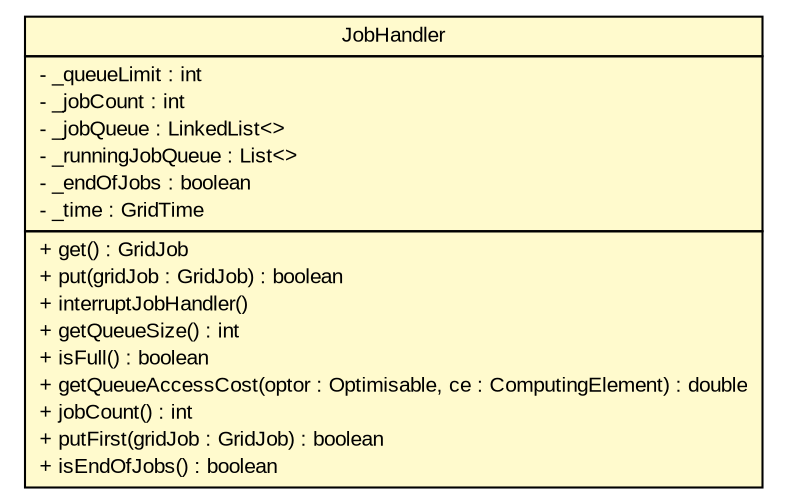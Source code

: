 #!/usr/local/bin/dot
#
# Class diagram 
# Generated by UMLGraph version R5_7_2-3-gee82a7 (http://www.umlgraph.org/)
#

digraph G {
	edge [fontname="arial",fontsize=10,labelfontname="arial",labelfontsize=10];
	node [fontname="arial",fontsize=10,shape=plaintext];
	nodesep=0.25;
	ranksep=0.5;
	// org.edg.data.replication.optorsim.JobHandler
	c5660 [label=<<table title="org.edg.data.replication.optorsim.JobHandler" border="0" cellborder="1" cellspacing="0" cellpadding="2" port="p" bgcolor="lemonChiffon" href="./JobHandler.html">
		<tr><td><table border="0" cellspacing="0" cellpadding="1">
<tr><td align="center" balign="center"> JobHandler </td></tr>
		</table></td></tr>
		<tr><td><table border="0" cellspacing="0" cellpadding="1">
<tr><td align="left" balign="left"> - _queueLimit : int </td></tr>
<tr><td align="left" balign="left"> - _jobCount : int </td></tr>
<tr><td align="left" balign="left"> - _jobQueue : LinkedList&lt;&gt; </td></tr>
<tr><td align="left" balign="left"> - _runningJobQueue : List&lt;&gt; </td></tr>
<tr><td align="left" balign="left"> - _endOfJobs : boolean </td></tr>
<tr><td align="left" balign="left"> - _time : GridTime </td></tr>
		</table></td></tr>
		<tr><td><table border="0" cellspacing="0" cellpadding="1">
<tr><td align="left" balign="left"> + get() : GridJob </td></tr>
<tr><td align="left" balign="left"> + put(gridJob : GridJob) : boolean </td></tr>
<tr><td align="left" balign="left"> + interruptJobHandler() </td></tr>
<tr><td align="left" balign="left"> + getQueueSize() : int </td></tr>
<tr><td align="left" balign="left"> + isFull() : boolean </td></tr>
<tr><td align="left" balign="left"> + getQueueAccessCost(optor : Optimisable, ce : ComputingElement) : double </td></tr>
<tr><td align="left" balign="left"> + jobCount() : int </td></tr>
<tr><td align="left" balign="left"> + putFirst(gridJob : GridJob) : boolean </td></tr>
<tr><td align="left" balign="left"> + isEndOfJobs() : boolean </td></tr>
		</table></td></tr>
		</table>>, URL="./JobHandler.html", fontname="arial", fontcolor="black", fontsize=10.0];
}


